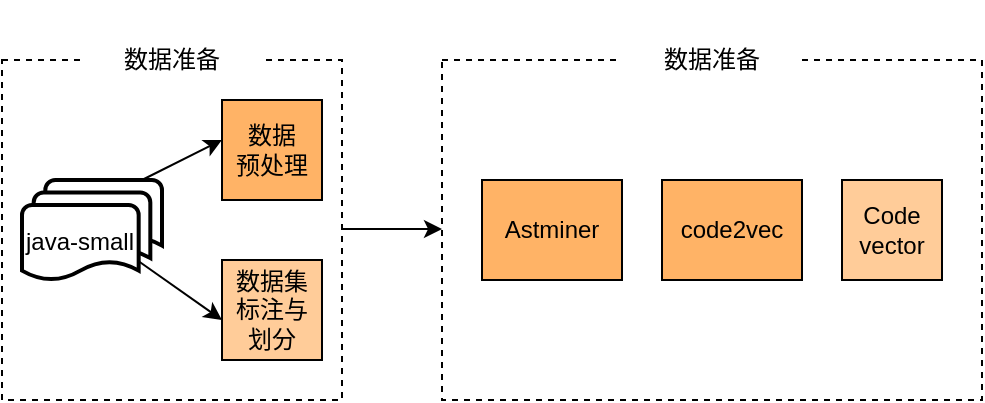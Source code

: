 <mxfile version="14.6.9" type="github">
  <diagram id="JVltaT_nDNOEHpSQOxmV" name="Page-1">
    <mxGraphModel dx="782" dy="551" grid="1" gridSize="10" guides="1" tooltips="1" connect="1" arrows="1" fold="1" page="1" pageScale="1" pageWidth="827" pageHeight="1169" math="0" shadow="0">
      <root>
        <mxCell id="0" />
        <mxCell id="1" parent="0" />
        <mxCell id="EP9sFhI_LQ-2BoXjK-Tm-1" value="" style="whiteSpace=wrap;html=1;aspect=fixed;dashed=1;" vertex="1" parent="1">
          <mxGeometry x="80" y="240" width="170" height="170" as="geometry" />
        </mxCell>
        <mxCell id="EP9sFhI_LQ-2BoXjK-Tm-2" value="数据准备" style="text;html=1;align=center;verticalAlign=middle;whiteSpace=wrap;rounded=0;dashed=1;labelBackgroundColor=none;fillColor=#ffffff;" vertex="1" parent="1">
          <mxGeometry x="120" y="210" width="90" height="60" as="geometry" />
        </mxCell>
        <mxCell id="EP9sFhI_LQ-2BoXjK-Tm-3" value="&lt;div&gt;数据&lt;/div&gt;&lt;div&gt;预处理&lt;br&gt;&lt;/div&gt;" style="whiteSpace=wrap;html=1;aspect=fixed;labelBackgroundColor=none;fillColor=#FFB366;" vertex="1" parent="1">
          <mxGeometry x="190" y="260" width="50" height="50" as="geometry" />
        </mxCell>
        <mxCell id="EP9sFhI_LQ-2BoXjK-Tm-4" value="&lt;div&gt;数据集&lt;/div&gt;&lt;div&gt;标注与&lt;/div&gt;&lt;div&gt;划分&lt;/div&gt;" style="whiteSpace=wrap;html=1;aspect=fixed;labelBackgroundColor=none;fillColor=#FFCC99;" vertex="1" parent="1">
          <mxGeometry x="190" y="340" width="50" height="50" as="geometry" />
        </mxCell>
        <mxCell id="EP9sFhI_LQ-2BoXjK-Tm-6" value="" style="endArrow=classic;html=1;" edge="1" parent="1">
          <mxGeometry width="50" height="50" relative="1" as="geometry">
            <mxPoint x="250" y="324.5" as="sourcePoint" />
            <mxPoint x="300" y="324.5" as="targetPoint" />
          </mxGeometry>
        </mxCell>
        <mxCell id="EP9sFhI_LQ-2BoXjK-Tm-22" value="" style="group" vertex="1" connectable="0" parent="1">
          <mxGeometry x="90" y="300" width="70" height="50" as="geometry" />
        </mxCell>
        <mxCell id="EP9sFhI_LQ-2BoXjK-Tm-19" value="" style="strokeWidth=2;html=1;shape=mxgraph.flowchart.document2;whiteSpace=wrap;size=0.25;shadow=0;" vertex="1" parent="EP9sFhI_LQ-2BoXjK-Tm-22">
          <mxGeometry x="11.667" width="58.333" height="37.5" as="geometry" />
        </mxCell>
        <mxCell id="EP9sFhI_LQ-2BoXjK-Tm-20" value="" style="strokeWidth=2;html=1;shape=mxgraph.flowchart.document2;whiteSpace=wrap;size=0.25;shadow=0;" vertex="1" parent="EP9sFhI_LQ-2BoXjK-Tm-22">
          <mxGeometry x="5.833" y="6.25" width="58.333" height="37.5" as="geometry" />
        </mxCell>
        <mxCell id="EP9sFhI_LQ-2BoXjK-Tm-21" value="java-small" style="strokeWidth=2;html=1;shape=mxgraph.flowchart.document2;whiteSpace=wrap;size=0.25;shadow=0;" vertex="1" parent="EP9sFhI_LQ-2BoXjK-Tm-22">
          <mxGeometry y="12.5" width="58.333" height="37.5" as="geometry" />
        </mxCell>
        <mxCell id="EP9sFhI_LQ-2BoXjK-Tm-23" value="" style="endArrow=classic;html=1;" edge="1" parent="1">
          <mxGeometry width="50" height="50" relative="1" as="geometry">
            <mxPoint x="150" y="300" as="sourcePoint" />
            <mxPoint x="190" y="280" as="targetPoint" />
          </mxGeometry>
        </mxCell>
        <mxCell id="EP9sFhI_LQ-2BoXjK-Tm-24" value="" style="endArrow=classic;html=1;exitX=1;exitY=0.75;exitDx=0;exitDy=0;exitPerimeter=0;" edge="1" parent="1" source="EP9sFhI_LQ-2BoXjK-Tm-21">
          <mxGeometry width="50" height="50" relative="1" as="geometry">
            <mxPoint x="150" y="350" as="sourcePoint" />
            <mxPoint x="190" y="370" as="targetPoint" />
          </mxGeometry>
        </mxCell>
        <mxCell id="EP9sFhI_LQ-2BoXjK-Tm-25" value="" style="whiteSpace=wrap;html=1;dashed=1;" vertex="1" parent="1">
          <mxGeometry x="300" y="240" width="270" height="170" as="geometry" />
        </mxCell>
        <mxCell id="EP9sFhI_LQ-2BoXjK-Tm-26" value="数据准备" style="text;html=1;align=center;verticalAlign=middle;whiteSpace=wrap;rounded=0;dashed=1;labelBackgroundColor=none;fillColor=#ffffff;" vertex="1" parent="1">
          <mxGeometry x="390" y="210" width="90" height="60" as="geometry" />
        </mxCell>
        <mxCell id="EP9sFhI_LQ-2BoXjK-Tm-27" value="code2vec" style="whiteSpace=wrap;html=1;labelBackgroundColor=none;fillColor=#FFB366;" vertex="1" parent="1">
          <mxGeometry x="410" y="300" width="70" height="50" as="geometry" />
        </mxCell>
        <mxCell id="EP9sFhI_LQ-2BoXjK-Tm-28" value="&lt;div&gt;Code&lt;/div&gt;&lt;div&gt;vector&lt;br&gt;&lt;/div&gt;" style="whiteSpace=wrap;html=1;aspect=fixed;labelBackgroundColor=none;fillColor=#FFCC99;" vertex="1" parent="1">
          <mxGeometry x="500" y="300" width="50" height="50" as="geometry" />
        </mxCell>
        <mxCell id="EP9sFhI_LQ-2BoXjK-Tm-38" value="Astminer" style="whiteSpace=wrap;html=1;labelBackgroundColor=none;fillColor=#FFB366;" vertex="1" parent="1">
          <mxGeometry x="320" y="300" width="70" height="50" as="geometry" />
        </mxCell>
      </root>
    </mxGraphModel>
  </diagram>
</mxfile>
